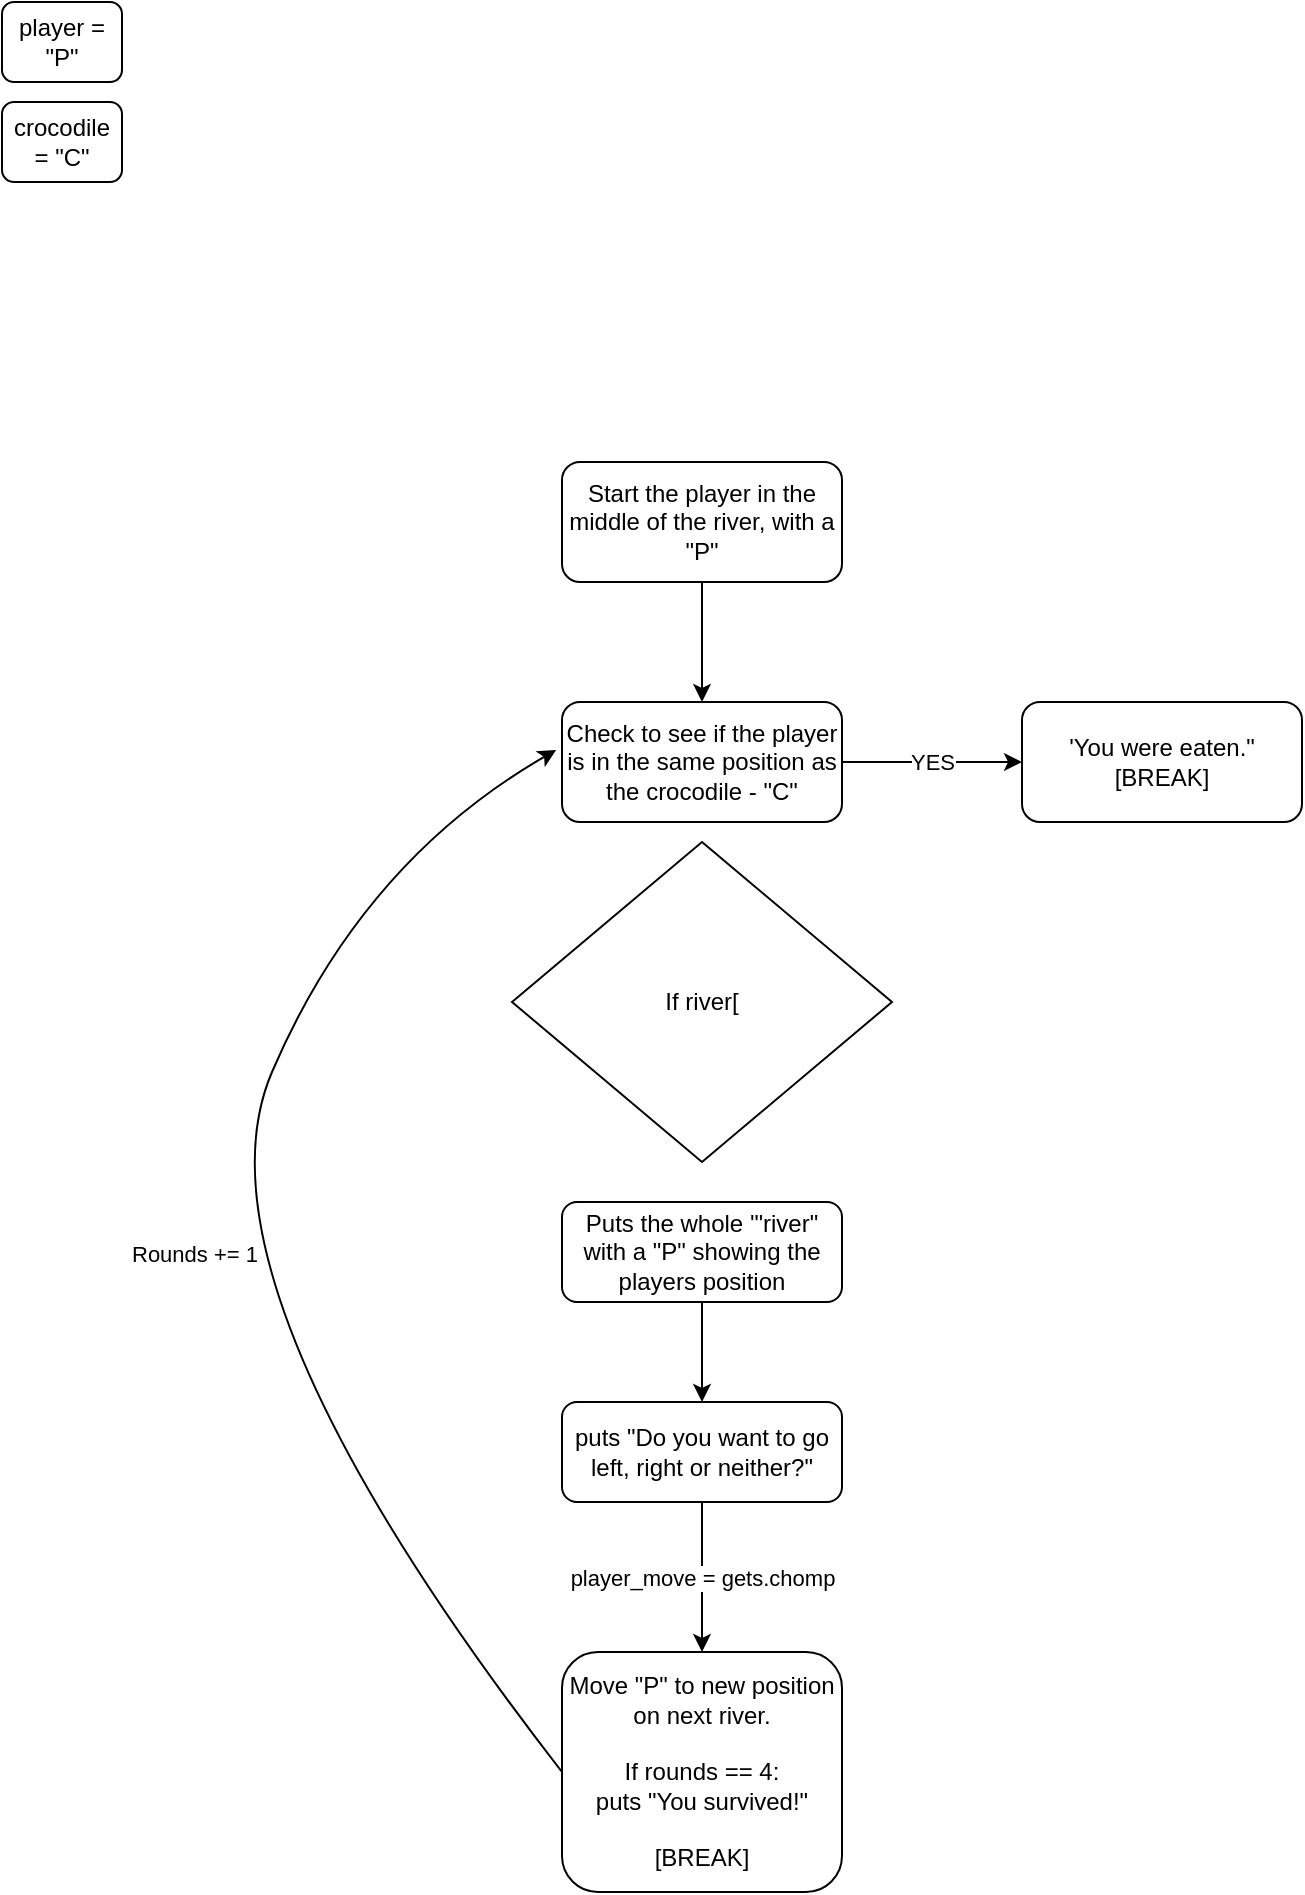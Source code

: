 <mxfile version="14.9.3" type="github">
  <diagram id="C5RBs43oDa-KdzZeNtuy" name="Page-1">
    <mxGraphModel dx="1426" dy="794" grid="1" gridSize="10" guides="1" tooltips="1" connect="1" arrows="1" fold="1" page="1" pageScale="1" pageWidth="827" pageHeight="1169" math="0" shadow="0">
      <root>
        <mxCell id="WIyWlLk6GJQsqaUBKTNV-0" />
        <mxCell id="WIyWlLk6GJQsqaUBKTNV-1" parent="WIyWlLk6GJQsqaUBKTNV-0" />
        <mxCell id="XGC_IJYDU8Fb2q-qxgob-36" style="edgeStyle=orthogonalEdgeStyle;rounded=0;orthogonalLoop=1;jettySize=auto;html=1;exitX=0.5;exitY=1;exitDx=0;exitDy=0;entryX=0.5;entryY=0;entryDx=0;entryDy=0;" edge="1" parent="WIyWlLk6GJQsqaUBKTNV-1" source="WIyWlLk6GJQsqaUBKTNV-3" target="XGC_IJYDU8Fb2q-qxgob-19">
          <mxGeometry relative="1" as="geometry" />
        </mxCell>
        <mxCell id="WIyWlLk6GJQsqaUBKTNV-3" value="Start the player in the middle of the river, with a &quot;P&quot;" style="rounded=1;whiteSpace=wrap;html=1;fontSize=12;glass=0;strokeWidth=1;shadow=0;" parent="WIyWlLk6GJQsqaUBKTNV-1" vertex="1">
          <mxGeometry x="330" y="250" width="140" height="60" as="geometry" />
        </mxCell>
        <mxCell id="XGC_IJYDU8Fb2q-qxgob-21" value="YES" style="edgeStyle=orthogonalEdgeStyle;rounded=0;orthogonalLoop=1;jettySize=auto;html=1;entryX=0;entryY=0.5;entryDx=0;entryDy=0;" edge="1" parent="WIyWlLk6GJQsqaUBKTNV-1" source="XGC_IJYDU8Fb2q-qxgob-19" target="XGC_IJYDU8Fb2q-qxgob-20">
          <mxGeometry relative="1" as="geometry" />
        </mxCell>
        <mxCell id="XGC_IJYDU8Fb2q-qxgob-19" value="Check to see if the player is in the same position as the crocodile - &quot;C&quot;" style="rounded=1;whiteSpace=wrap;html=1;fontSize=12;glass=0;strokeWidth=1;shadow=0;" vertex="1" parent="WIyWlLk6GJQsqaUBKTNV-1">
          <mxGeometry x="330" y="370" width="140" height="60" as="geometry" />
        </mxCell>
        <mxCell id="XGC_IJYDU8Fb2q-qxgob-20" value="&#39;You were eaten.&quot; &lt;br&gt;[BREAK]" style="rounded=1;whiteSpace=wrap;html=1;fontSize=12;glass=0;strokeWidth=1;shadow=0;" vertex="1" parent="WIyWlLk6GJQsqaUBKTNV-1">
          <mxGeometry x="560" y="370" width="140" height="60" as="geometry" />
        </mxCell>
        <mxCell id="XGC_IJYDU8Fb2q-qxgob-26" value="" style="edgeStyle=orthogonalEdgeStyle;rounded=0;orthogonalLoop=1;jettySize=auto;html=1;" edge="1" parent="WIyWlLk6GJQsqaUBKTNV-1" source="XGC_IJYDU8Fb2q-qxgob-23" target="XGC_IJYDU8Fb2q-qxgob-25">
          <mxGeometry relative="1" as="geometry" />
        </mxCell>
        <mxCell id="XGC_IJYDU8Fb2q-qxgob-23" value="Puts the whole &#39;&quot;river&quot; with a &quot;P&quot; showing the players position" style="rounded=1;whiteSpace=wrap;html=1;fontSize=12;glass=0;strokeWidth=1;shadow=0;" vertex="1" parent="WIyWlLk6GJQsqaUBKTNV-1">
          <mxGeometry x="330" y="620" width="140" height="50" as="geometry" />
        </mxCell>
        <mxCell id="XGC_IJYDU8Fb2q-qxgob-30" value="player_move = gets.chomp" style="edgeStyle=orthogonalEdgeStyle;rounded=0;orthogonalLoop=1;jettySize=auto;html=1;" edge="1" parent="WIyWlLk6GJQsqaUBKTNV-1" source="XGC_IJYDU8Fb2q-qxgob-25" target="XGC_IJYDU8Fb2q-qxgob-29">
          <mxGeometry relative="1" as="geometry" />
        </mxCell>
        <mxCell id="XGC_IJYDU8Fb2q-qxgob-25" value="puts &quot;Do you want to go left, right or neither?&quot;" style="rounded=1;whiteSpace=wrap;html=1;fontSize=12;glass=0;strokeWidth=1;shadow=0;" vertex="1" parent="WIyWlLk6GJQsqaUBKTNV-1">
          <mxGeometry x="330" y="720" width="140" height="50" as="geometry" />
        </mxCell>
        <mxCell id="XGC_IJYDU8Fb2q-qxgob-29" value="Move &quot;P&quot; to new position on next river.&lt;br&gt;&lt;br&gt;If rounds == 4:&lt;br&gt;puts &quot;You survived!&quot;&lt;br&gt;&lt;br&gt;[BREAK]" style="rounded=1;whiteSpace=wrap;html=1;fontSize=12;glass=0;strokeWidth=1;shadow=0;" vertex="1" parent="WIyWlLk6GJQsqaUBKTNV-1">
          <mxGeometry x="330" y="845" width="140" height="120" as="geometry" />
        </mxCell>
        <mxCell id="XGC_IJYDU8Fb2q-qxgob-35" value="Rounds += 1" style="curved=1;endArrow=classic;html=1;exitX=0;exitY=0.5;exitDx=0;exitDy=0;entryX=-0.021;entryY=0.4;entryDx=0;entryDy=0;entryPerimeter=0;" edge="1" parent="WIyWlLk6GJQsqaUBKTNV-1" source="XGC_IJYDU8Fb2q-qxgob-29" target="XGC_IJYDU8Fb2q-qxgob-19">
          <mxGeometry width="50" height="50" relative="1" as="geometry">
            <mxPoint x="190" y="660" as="sourcePoint" />
            <mxPoint x="240" y="610" as="targetPoint" />
            <Array as="points">
              <mxPoint x="140" y="660" />
              <mxPoint x="230" y="450" />
            </Array>
          </mxGeometry>
        </mxCell>
        <mxCell id="XGC_IJYDU8Fb2q-qxgob-37" value="player = &quot;P&quot;" style="rounded=1;whiteSpace=wrap;html=1;" vertex="1" parent="WIyWlLk6GJQsqaUBKTNV-1">
          <mxGeometry x="50" y="20" width="60" height="40" as="geometry" />
        </mxCell>
        <mxCell id="XGC_IJYDU8Fb2q-qxgob-38" value="crocodile = &quot;C&quot;" style="rounded=1;whiteSpace=wrap;html=1;" vertex="1" parent="WIyWlLk6GJQsqaUBKTNV-1">
          <mxGeometry x="50" y="70" width="60" height="40" as="geometry" />
        </mxCell>
        <mxCell id="XGC_IJYDU8Fb2q-qxgob-39" value="If river[" style="rhombus;whiteSpace=wrap;html=1;" vertex="1" parent="WIyWlLk6GJQsqaUBKTNV-1">
          <mxGeometry x="305" y="440" width="190" height="160" as="geometry" />
        </mxCell>
      </root>
    </mxGraphModel>
  </diagram>
</mxfile>
